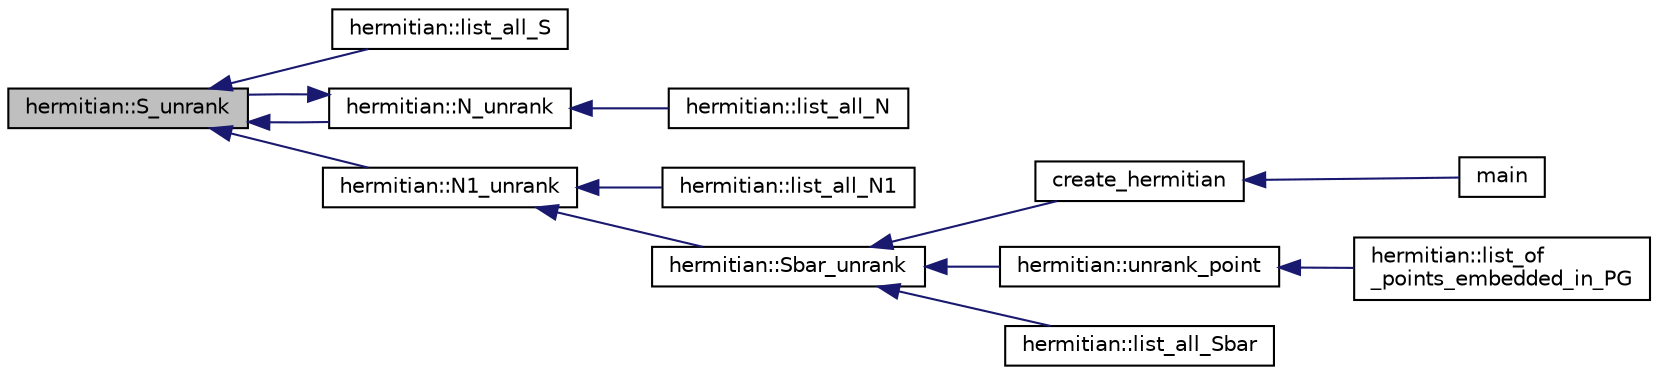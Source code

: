 digraph "hermitian::S_unrank"
{
  edge [fontname="Helvetica",fontsize="10",labelfontname="Helvetica",labelfontsize="10"];
  node [fontname="Helvetica",fontsize="10",shape=record];
  rankdir="LR";
  Node283 [label="hermitian::S_unrank",height=0.2,width=0.4,color="black", fillcolor="grey75", style="filled", fontcolor="black"];
  Node283 -> Node284 [dir="back",color="midnightblue",fontsize="10",style="solid",fontname="Helvetica"];
  Node284 [label="hermitian::list_all_S",height=0.2,width=0.4,color="black", fillcolor="white", style="filled",URL="$d4/d11/classhermitian.html#ab0a4319e5d2040ca2c3fdc2191b98c7b"];
  Node283 -> Node285 [dir="back",color="midnightblue",fontsize="10",style="solid",fontname="Helvetica"];
  Node285 [label="hermitian::N_unrank",height=0.2,width=0.4,color="black", fillcolor="white", style="filled",URL="$d4/d11/classhermitian.html#a14b8d2fefc06ee5a6dddd22360178f78"];
  Node285 -> Node286 [dir="back",color="midnightblue",fontsize="10",style="solid",fontname="Helvetica"];
  Node286 [label="hermitian::list_all_N",height=0.2,width=0.4,color="black", fillcolor="white", style="filled",URL="$d4/d11/classhermitian.html#aa3df8a3bcdea19eaed6a63ec15c79e54"];
  Node285 -> Node283 [dir="back",color="midnightblue",fontsize="10",style="solid",fontname="Helvetica"];
  Node283 -> Node287 [dir="back",color="midnightblue",fontsize="10",style="solid",fontname="Helvetica"];
  Node287 [label="hermitian::N1_unrank",height=0.2,width=0.4,color="black", fillcolor="white", style="filled",URL="$d4/d11/classhermitian.html#a7c5b5487eaa9f3647f3c0930a4883dad"];
  Node287 -> Node288 [dir="back",color="midnightblue",fontsize="10",style="solid",fontname="Helvetica"];
  Node288 [label="hermitian::list_all_N1",height=0.2,width=0.4,color="black", fillcolor="white", style="filled",URL="$d4/d11/classhermitian.html#ae8094c1f22738d61696c3ecdee6749c9"];
  Node287 -> Node289 [dir="back",color="midnightblue",fontsize="10",style="solid",fontname="Helvetica"];
  Node289 [label="hermitian::Sbar_unrank",height=0.2,width=0.4,color="black", fillcolor="white", style="filled",URL="$d4/d11/classhermitian.html#a19630659be24378fa4aa97f23d19bc3d"];
  Node289 -> Node290 [dir="back",color="midnightblue",fontsize="10",style="solid",fontname="Helvetica"];
  Node290 [label="create_hermitian",height=0.2,width=0.4,color="black", fillcolor="white", style="filled",URL="$d4/d67/geometry_8h.html#a55f161ce9981b4690fab656e5ba909f0"];
  Node290 -> Node291 [dir="back",color="midnightblue",fontsize="10",style="solid",fontname="Helvetica"];
  Node291 [label="main",height=0.2,width=0.4,color="black", fillcolor="white", style="filled",URL="$d4/d6e/make__something_8_c.html#a217dbf8b442f20279ea00b898af96f52"];
  Node289 -> Node292 [dir="back",color="midnightblue",fontsize="10",style="solid",fontname="Helvetica"];
  Node292 [label="hermitian::unrank_point",height=0.2,width=0.4,color="black", fillcolor="white", style="filled",URL="$d4/d11/classhermitian.html#a566d94eb39bb2408a88b4924b3565b17"];
  Node292 -> Node293 [dir="back",color="midnightblue",fontsize="10",style="solid",fontname="Helvetica"];
  Node293 [label="hermitian::list_of\l_points_embedded_in_PG",height=0.2,width=0.4,color="black", fillcolor="white", style="filled",URL="$d4/d11/classhermitian.html#aeca5f1aa7d9a4672724e496948172a8e"];
  Node289 -> Node294 [dir="back",color="midnightblue",fontsize="10",style="solid",fontname="Helvetica"];
  Node294 [label="hermitian::list_all_Sbar",height=0.2,width=0.4,color="black", fillcolor="white", style="filled",URL="$d4/d11/classhermitian.html#a84c1abdcb4474b87a2a942f5ff4b0b1c"];
}
